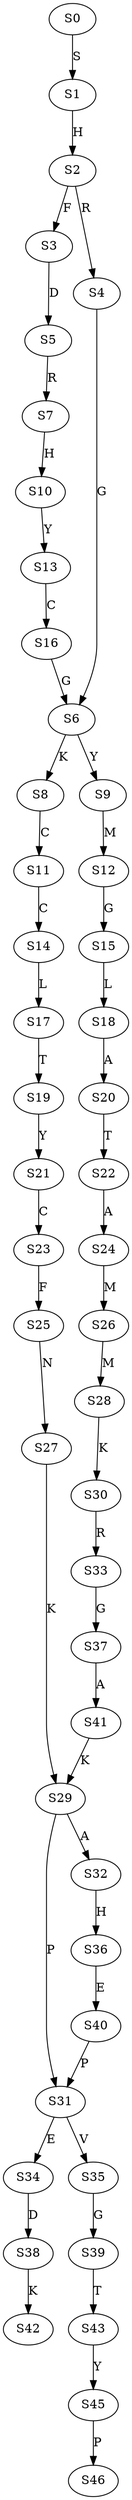 strict digraph  {
	S0 -> S1 [ label = S ];
	S1 -> S2 [ label = H ];
	S2 -> S3 [ label = F ];
	S2 -> S4 [ label = R ];
	S3 -> S5 [ label = D ];
	S4 -> S6 [ label = G ];
	S5 -> S7 [ label = R ];
	S6 -> S8 [ label = K ];
	S6 -> S9 [ label = Y ];
	S7 -> S10 [ label = H ];
	S8 -> S11 [ label = C ];
	S9 -> S12 [ label = M ];
	S10 -> S13 [ label = Y ];
	S11 -> S14 [ label = C ];
	S12 -> S15 [ label = G ];
	S13 -> S16 [ label = C ];
	S14 -> S17 [ label = L ];
	S15 -> S18 [ label = L ];
	S16 -> S6 [ label = G ];
	S17 -> S19 [ label = T ];
	S18 -> S20 [ label = A ];
	S19 -> S21 [ label = Y ];
	S20 -> S22 [ label = T ];
	S21 -> S23 [ label = C ];
	S22 -> S24 [ label = A ];
	S23 -> S25 [ label = F ];
	S24 -> S26 [ label = M ];
	S25 -> S27 [ label = N ];
	S26 -> S28 [ label = M ];
	S27 -> S29 [ label = K ];
	S28 -> S30 [ label = K ];
	S29 -> S31 [ label = P ];
	S29 -> S32 [ label = A ];
	S30 -> S33 [ label = R ];
	S31 -> S34 [ label = E ];
	S31 -> S35 [ label = V ];
	S32 -> S36 [ label = H ];
	S33 -> S37 [ label = G ];
	S34 -> S38 [ label = D ];
	S35 -> S39 [ label = G ];
	S36 -> S40 [ label = E ];
	S37 -> S41 [ label = A ];
	S38 -> S42 [ label = K ];
	S39 -> S43 [ label = T ];
	S40 -> S31 [ label = P ];
	S41 -> S29 [ label = K ];
	S43 -> S45 [ label = Y ];
	S45 -> S46 [ label = P ];
}
